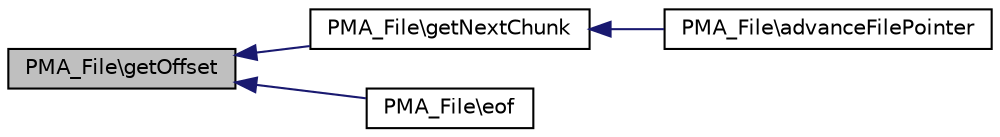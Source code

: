 digraph G
{
  edge [fontname="Helvetica",fontsize="10",labelfontname="Helvetica",labelfontsize="10"];
  node [fontname="Helvetica",fontsize="10",shape=record];
  rankdir="LR";
  Node1 [label="PMA_File\\getOffset",height=0.2,width=0.4,color="black", fillcolor="grey75", style="filled" fontcolor="black"];
  Node1 -> Node2 [dir="back",color="midnightblue",fontsize="10",style="solid",fontname="Helvetica"];
  Node2 [label="PMA_File\\getNextChunk",height=0.2,width=0.4,color="black", fillcolor="white", style="filled",URL="$classPMA__File.html#acf04a01072476f9f1da8770ac4eed346",tooltip="http://bugs.php.net/bug.php?id=29532 bzip reads a maximum of 8192 bytes on windows systems..."];
  Node2 -> Node3 [dir="back",color="midnightblue",fontsize="10",style="solid",fontname="Helvetica"];
  Node3 [label="PMA_File\\advanceFilePointer",height=0.2,width=0.4,color="black", fillcolor="white", style="filled",URL="$classPMA__File.html#a04bbe14808d03bbbefa6da4b515ad0d0",tooltip="advances the file pointer in the file handle by $length bytes/chars"];
  Node1 -> Node4 [dir="back",color="midnightblue",fontsize="10",style="solid",fontname="Helvetica"];
  Node4 [label="PMA_File\\eof",height=0.2,width=0.4,color="black", fillcolor="white", style="filled",URL="$classPMA__File.html#acfeeab3e36259d144f9b822e0cd22716"];
}
